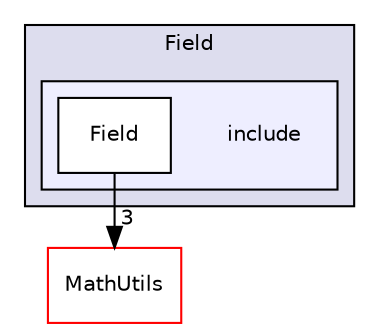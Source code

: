 digraph "/home/travis/build/AliceO2Group/AliceO2/Common/Field/include" {
  bgcolor=transparent;
  compound=true
  node [ fontsize="10", fontname="Helvetica"];
  edge [ labelfontsize="10", labelfontname="Helvetica"];
  subgraph clusterdir_91c9f7c5ec503f33747eecaa76c19aa0 {
    graph [ bgcolor="#ddddee", pencolor="black", label="Field" fontname="Helvetica", fontsize="10", URL="dir_91c9f7c5ec503f33747eecaa76c19aa0.html"]
  subgraph clusterdir_171455a88647a41369173dba8202b4e0 {
    graph [ bgcolor="#eeeeff", pencolor="black", label="" URL="dir_171455a88647a41369173dba8202b4e0.html"];
    dir_171455a88647a41369173dba8202b4e0 [shape=plaintext label="include"];
    dir_caf7403912791a29bd62d03f3f604d10 [shape=box label="Field" color="black" fillcolor="white" style="filled" URL="dir_caf7403912791a29bd62d03f3f604d10.html"];
  }
  }
  dir_1e6fb7e1d286de65f5cad603aaa68769 [shape=box label="MathUtils" color="red" URL="dir_1e6fb7e1d286de65f5cad603aaa68769.html"];
  dir_caf7403912791a29bd62d03f3f604d10->dir_1e6fb7e1d286de65f5cad603aaa68769 [headlabel="3", labeldistance=1.5 headhref="dir_000015_000018.html"];
}

